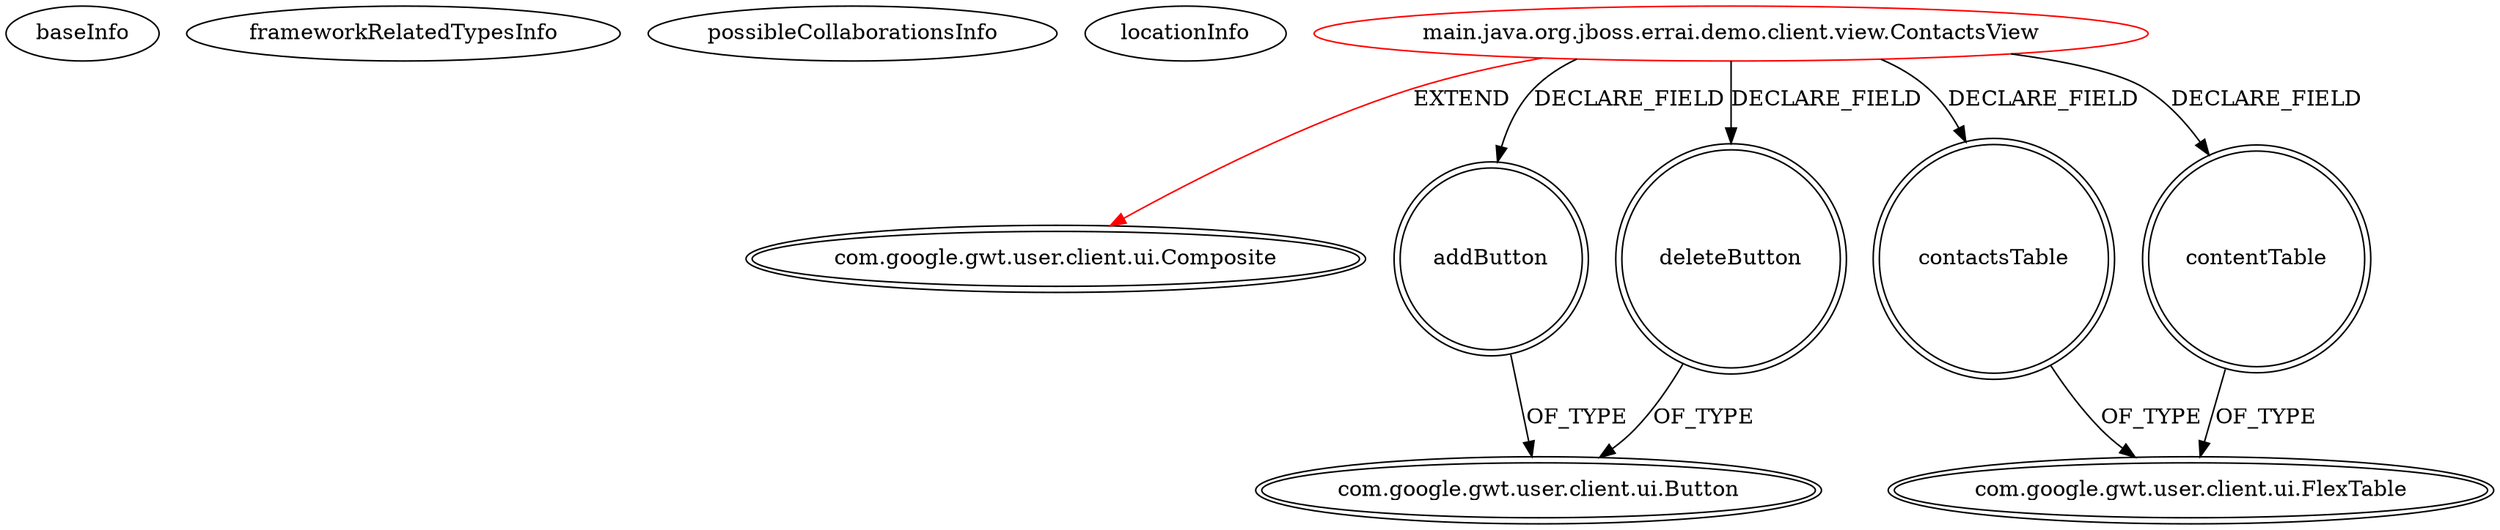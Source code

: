 digraph {
baseInfo[graphId=1115,category="extension_graph",isAnonymous=false,possibleRelation=false]
frameworkRelatedTypesInfo[0="com.google.gwt.user.client.ui.Composite"]
possibleCollaborationsInfo[]
locationInfo[projectName="csadilek-errai-mvp-demo",filePath="/csadilek-errai-mvp-demo/errai-mvp-demo-master/src/main/java/org/jboss/errai/demo/client/view/ContactsView.java",contextSignature="ContactsView",graphId="1115"]
0[label="main.java.org.jboss.errai.demo.client.view.ContactsView",vertexType="ROOT_CLIENT_CLASS_DECLARATION",isFrameworkType=false,color=red]
1[label="com.google.gwt.user.client.ui.Composite",vertexType="FRAMEWORK_CLASS_TYPE",isFrameworkType=true,peripheries=2]
2[label="addButton",vertexType="FIELD_DECLARATION",isFrameworkType=true,peripheries=2,shape=circle]
3[label="com.google.gwt.user.client.ui.Button",vertexType="FRAMEWORK_CLASS_TYPE",isFrameworkType=true,peripheries=2]
4[label="contactsTable",vertexType="FIELD_DECLARATION",isFrameworkType=true,peripheries=2,shape=circle]
5[label="com.google.gwt.user.client.ui.FlexTable",vertexType="FRAMEWORK_CLASS_TYPE",isFrameworkType=true,peripheries=2]
6[label="contentTable",vertexType="FIELD_DECLARATION",isFrameworkType=true,peripheries=2,shape=circle]
8[label="deleteButton",vertexType="FIELD_DECLARATION",isFrameworkType=true,peripheries=2,shape=circle]
0->1[label="EXTEND",color=red]
0->2[label="DECLARE_FIELD"]
2->3[label="OF_TYPE"]
0->4[label="DECLARE_FIELD"]
4->5[label="OF_TYPE"]
0->6[label="DECLARE_FIELD"]
6->5[label="OF_TYPE"]
0->8[label="DECLARE_FIELD"]
8->3[label="OF_TYPE"]
}
